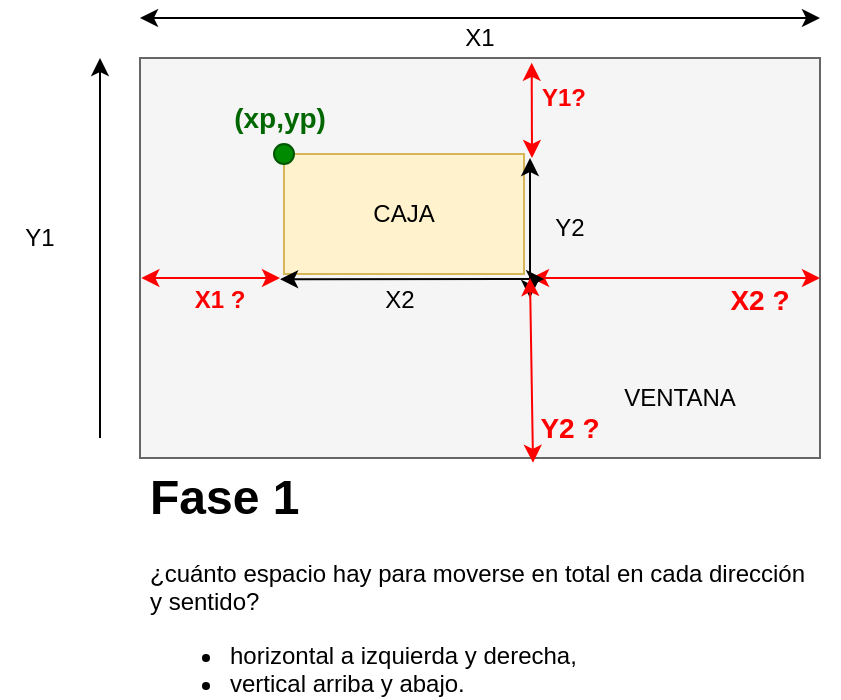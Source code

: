 <mxfile version="13.8.9-1" type="device"><diagram id="cTfrWKzBZgaZ28IE0LE2" name="Page-1"><mxGraphModel dx="723" dy="375" grid="1" gridSize="10" guides="1" tooltips="1" connect="1" arrows="1" fold="1" page="1" pageScale="1" pageWidth="850" pageHeight="1100" math="0" shadow="0"><root><mxCell id="0"/><mxCell id="1" parent="0"/><mxCell id="7Ojg88c3D3yxLoOLO0q8-26" value="&lt;h1&gt;Fase 1&lt;/h1&gt;&lt;p&gt;¿cuánto espacio hay para moverse en total en cada dirección y sentido?&lt;/p&gt;&lt;p&gt;&lt;ul&gt;&lt;li&gt;horizontal a izquierda y derecha,&lt;/li&gt;&lt;li&gt;vertical arriba y abajo.&lt;/li&gt;&lt;/ul&gt;&lt;/p&gt;" style="text;html=1;strokeColor=none;fillColor=none;spacing=5;spacingTop=-20;whiteSpace=wrap;overflow=hidden;rounded=0;" vertex="1" parent="1"><mxGeometry x="230" y="300" width="340" height="120" as="geometry"/></mxCell><mxCell id="7Ojg88c3D3yxLoOLO0q8-28" value="" style="group" vertex="1" connectable="0" parent="1"><mxGeometry x="230" y="100" width="340" height="250" as="geometry"/></mxCell><mxCell id="7Ojg88c3D3yxLoOLO0q8-2" value="" style="rounded=0;whiteSpace=wrap;html=1;fillColor=#f5f5f5;strokeColor=#666666;fontColor=#333333;" vertex="1" parent="7Ojg88c3D3yxLoOLO0q8-28"><mxGeometry width="340" height="200" as="geometry"/></mxCell><mxCell id="7Ojg88c3D3yxLoOLO0q8-24" value="VENTANA" style="text;html=1;strokeColor=none;fillColor=none;align=center;verticalAlign=middle;whiteSpace=wrap;rounded=0;" vertex="1" parent="7Ojg88c3D3yxLoOLO0q8-28"><mxGeometry x="250" y="160" width="40" height="20" as="geometry"/></mxCell><mxCell id="7Ojg88c3D3yxLoOLO0q8-16" value="&lt;font color=&quot;#ff0000&quot; size=&quot;1&quot;&gt;&lt;b style=&quot;font-size: 14px&quot;&gt;X2 ?&lt;/b&gt;&lt;/font&gt;" style="text;html=1;strokeColor=none;fillColor=none;align=center;verticalAlign=middle;whiteSpace=wrap;rounded=0;" vertex="1" parent="7Ojg88c3D3yxLoOLO0q8-28"><mxGeometry x="290" y="110.5" width="40" height="20" as="geometry"/></mxCell><mxCell id="7Ojg88c3D3yxLoOLO0q8-10" value="X2" style="text;html=1;strokeColor=none;fillColor=none;align=center;verticalAlign=middle;whiteSpace=wrap;rounded=0;" vertex="1" parent="7Ojg88c3D3yxLoOLO0q8-28"><mxGeometry x="110" y="110.5" width="40" height="20" as="geometry"/></mxCell><mxCell id="7Ojg88c3D3yxLoOLO0q8-13" value="" style="endArrow=classic;startArrow=classic;html=1;strokeColor=#FF0000;" edge="1" parent="7Ojg88c3D3yxLoOLO0q8-28"><mxGeometry width="50" height="50" relative="1" as="geometry"><mxPoint x="195.522" y="110" as="sourcePoint"/><mxPoint x="340" y="110" as="targetPoint"/></mxGeometry></mxCell><mxCell id="7Ojg88c3D3yxLoOLO0q8-11" value="Y2" style="text;html=1;strokeColor=none;fillColor=none;align=center;verticalAlign=middle;whiteSpace=wrap;rounded=0;" vertex="1" parent="7Ojg88c3D3yxLoOLO0q8-28"><mxGeometry x="195" y="70" width="40" height="30" as="geometry"/></mxCell><mxCell id="7Ojg88c3D3yxLoOLO0q8-27" value="" style="group" vertex="1" connectable="0" parent="7Ojg88c3D3yxLoOLO0q8-28"><mxGeometry x="72" y="48" width="120" height="60" as="geometry"/></mxCell><mxCell id="7Ojg88c3D3yxLoOLO0q8-3" value="" style="rounded=0;whiteSpace=wrap;html=1;fillColor=#fff2cc;strokeColor=#d6b656;" vertex="1" parent="7Ojg88c3D3yxLoOLO0q8-27"><mxGeometry width="120" height="60" as="geometry"/></mxCell><mxCell id="7Ojg88c3D3yxLoOLO0q8-23" value="CAJA" style="text;html=1;strokeColor=none;fillColor=none;align=center;verticalAlign=middle;whiteSpace=wrap;rounded=0;" vertex="1" parent="7Ojg88c3D3yxLoOLO0q8-27"><mxGeometry x="40" y="20" width="40" height="20" as="geometry"/></mxCell><mxCell id="7Ojg88c3D3yxLoOLO0q8-37" value="" style="ellipse;whiteSpace=wrap;html=1;fillColor=#008a00;strokeColor=#005700;fontColor=#ffffff;" vertex="1" parent="7Ojg88c3D3yxLoOLO0q8-27"><mxGeometry x="-5" y="-5" width="10" height="10" as="geometry"/></mxCell><mxCell id="7Ojg88c3D3yxLoOLO0q8-7" value="" style="endArrow=classic;startArrow=classic;html=1;exitX=0.206;exitY=0.553;exitDx=0;exitDy=0;exitPerimeter=0;" edge="1" parent="7Ojg88c3D3yxLoOLO0q8-28" source="7Ojg88c3D3yxLoOLO0q8-2"><mxGeometry width="50" height="50" relative="1" as="geometry"><mxPoint x="120" y="110" as="sourcePoint"/><mxPoint x="202.09" y="110.5" as="targetPoint"/></mxGeometry></mxCell><mxCell id="7Ojg88c3D3yxLoOLO0q8-31" value="" style="group" vertex="1" connectable="0" parent="7Ojg88c3D3yxLoOLO0q8-28"><mxGeometry x="195" y="50" width="40" height="200" as="geometry"/></mxCell><mxCell id="7Ojg88c3D3yxLoOLO0q8-8" value="" style="endArrow=classic;startArrow=classic;html=1;" edge="1" parent="7Ojg88c3D3yxLoOLO0q8-31"><mxGeometry width="50" height="50" relative="1" as="geometry"><mxPoint y="70" as="sourcePoint"/><mxPoint as="targetPoint"/><Array as="points"/></mxGeometry></mxCell><mxCell id="7Ojg88c3D3yxLoOLO0q8-15" value="" style="endArrow=classic;startArrow=classic;html=1;strokeColor=#FF0000;exitX=0.578;exitY=1.012;exitDx=0;exitDy=0;exitPerimeter=0;" edge="1" parent="7Ojg88c3D3yxLoOLO0q8-31" source="7Ojg88c3D3yxLoOLO0q8-2"><mxGeometry width="50" height="50" relative="1" as="geometry"><mxPoint y="210" as="sourcePoint"/><mxPoint y="60" as="targetPoint"/></mxGeometry></mxCell><mxCell id="7Ojg88c3D3yxLoOLO0q8-20" value="&lt;font color=&quot;#ff0000&quot; size=&quot;1&quot;&gt;&lt;b style=&quot;font-size: 14px&quot;&gt;Y2 ?&lt;/b&gt;&lt;/font&gt;" style="text;html=1;strokeColor=none;fillColor=none;align=center;verticalAlign=middle;whiteSpace=wrap;rounded=0;" vertex="1" parent="7Ojg88c3D3yxLoOLO0q8-31"><mxGeometry y="110" width="40" height="50" as="geometry"/></mxCell><mxCell id="7Ojg88c3D3yxLoOLO0q8-36" value="&lt;font color=&quot;#ff0000&quot;&gt;&lt;b&gt;X1 ?&lt;/b&gt;&lt;/font&gt;" style="text;html=1;strokeColor=none;fillColor=none;align=center;verticalAlign=middle;whiteSpace=wrap;rounded=0;" vertex="1" parent="7Ojg88c3D3yxLoOLO0q8-28"><mxGeometry x="20" y="110.5" width="40" height="20" as="geometry"/></mxCell><mxCell id="7Ojg88c3D3yxLoOLO0q8-35" value="&lt;font color=&quot;#ff0000&quot;&gt;&lt;b&gt;Y1?&lt;/b&gt;&lt;/font&gt;" style="text;html=1;strokeColor=none;fillColor=none;align=center;verticalAlign=middle;whiteSpace=wrap;rounded=0;" vertex="1" parent="7Ojg88c3D3yxLoOLO0q8-28"><mxGeometry x="192" y="10" width="40" height="20" as="geometry"/></mxCell><mxCell id="7Ojg88c3D3yxLoOLO0q8-38" value="&lt;font color=&quot;#006600&quot; size=&quot;1&quot;&gt;&lt;b style=&quot;font-size: 14px&quot;&gt;(xp,yp)&lt;/b&gt;&lt;/font&gt;" style="text;html=1;strokeColor=none;fillColor=none;align=center;verticalAlign=middle;whiteSpace=wrap;rounded=0;" vertex="1" parent="7Ojg88c3D3yxLoOLO0q8-28"><mxGeometry x="50" y="20" width="40" height="20" as="geometry"/></mxCell><mxCell id="7Ojg88c3D3yxLoOLO0q8-4" value="" style="endArrow=classic;startArrow=classic;html=1;" edge="1" parent="1"><mxGeometry width="50" height="50" relative="1" as="geometry"><mxPoint x="230" y="80" as="sourcePoint"/><mxPoint x="570" y="80" as="targetPoint"/></mxGeometry></mxCell><mxCell id="7Ojg88c3D3yxLoOLO0q8-5" value="" style="endArrow=classic;html=1;" edge="1" parent="1"><mxGeometry width="50" height="50" relative="1" as="geometry"><mxPoint x="210" y="290" as="sourcePoint"/><mxPoint x="210" y="100" as="targetPoint"/></mxGeometry></mxCell><mxCell id="7Ojg88c3D3yxLoOLO0q8-9" value="X1" style="text;html=1;strokeColor=none;fillColor=none;align=center;verticalAlign=middle;whiteSpace=wrap;rounded=0;" vertex="1" parent="1"><mxGeometry x="380" y="80" width="40" height="20" as="geometry"/></mxCell><mxCell id="7Ojg88c3D3yxLoOLO0q8-12" value="Y1" style="text;html=1;strokeColor=none;fillColor=none;align=center;verticalAlign=middle;whiteSpace=wrap;rounded=0;" vertex="1" parent="1"><mxGeometry x="160" y="180" width="40" height="20" as="geometry"/></mxCell><mxCell id="7Ojg88c3D3yxLoOLO0q8-33" value="" style="endArrow=classic;startArrow=classic;html=1;strokeColor=#FF0000;exitX=0.002;exitY=0.55;exitDx=0;exitDy=0;exitPerimeter=0;" edge="1" parent="1" source="7Ojg88c3D3yxLoOLO0q8-2"><mxGeometry width="50" height="50" relative="1" as="geometry"><mxPoint x="110" y="270" as="sourcePoint"/><mxPoint x="300" y="210" as="targetPoint"/></mxGeometry></mxCell><mxCell id="7Ojg88c3D3yxLoOLO0q8-34" value="" style="endArrow=classic;startArrow=classic;html=1;strokeColor=#FF0000;exitX=0.576;exitY=0.012;exitDx=0;exitDy=0;exitPerimeter=0;" edge="1" parent="1" source="7Ojg88c3D3yxLoOLO0q8-2"><mxGeometry width="50" height="50" relative="1" as="geometry"><mxPoint x="370" y="280" as="sourcePoint"/><mxPoint x="426" y="150" as="targetPoint"/></mxGeometry></mxCell></root></mxGraphModel></diagram></mxfile>